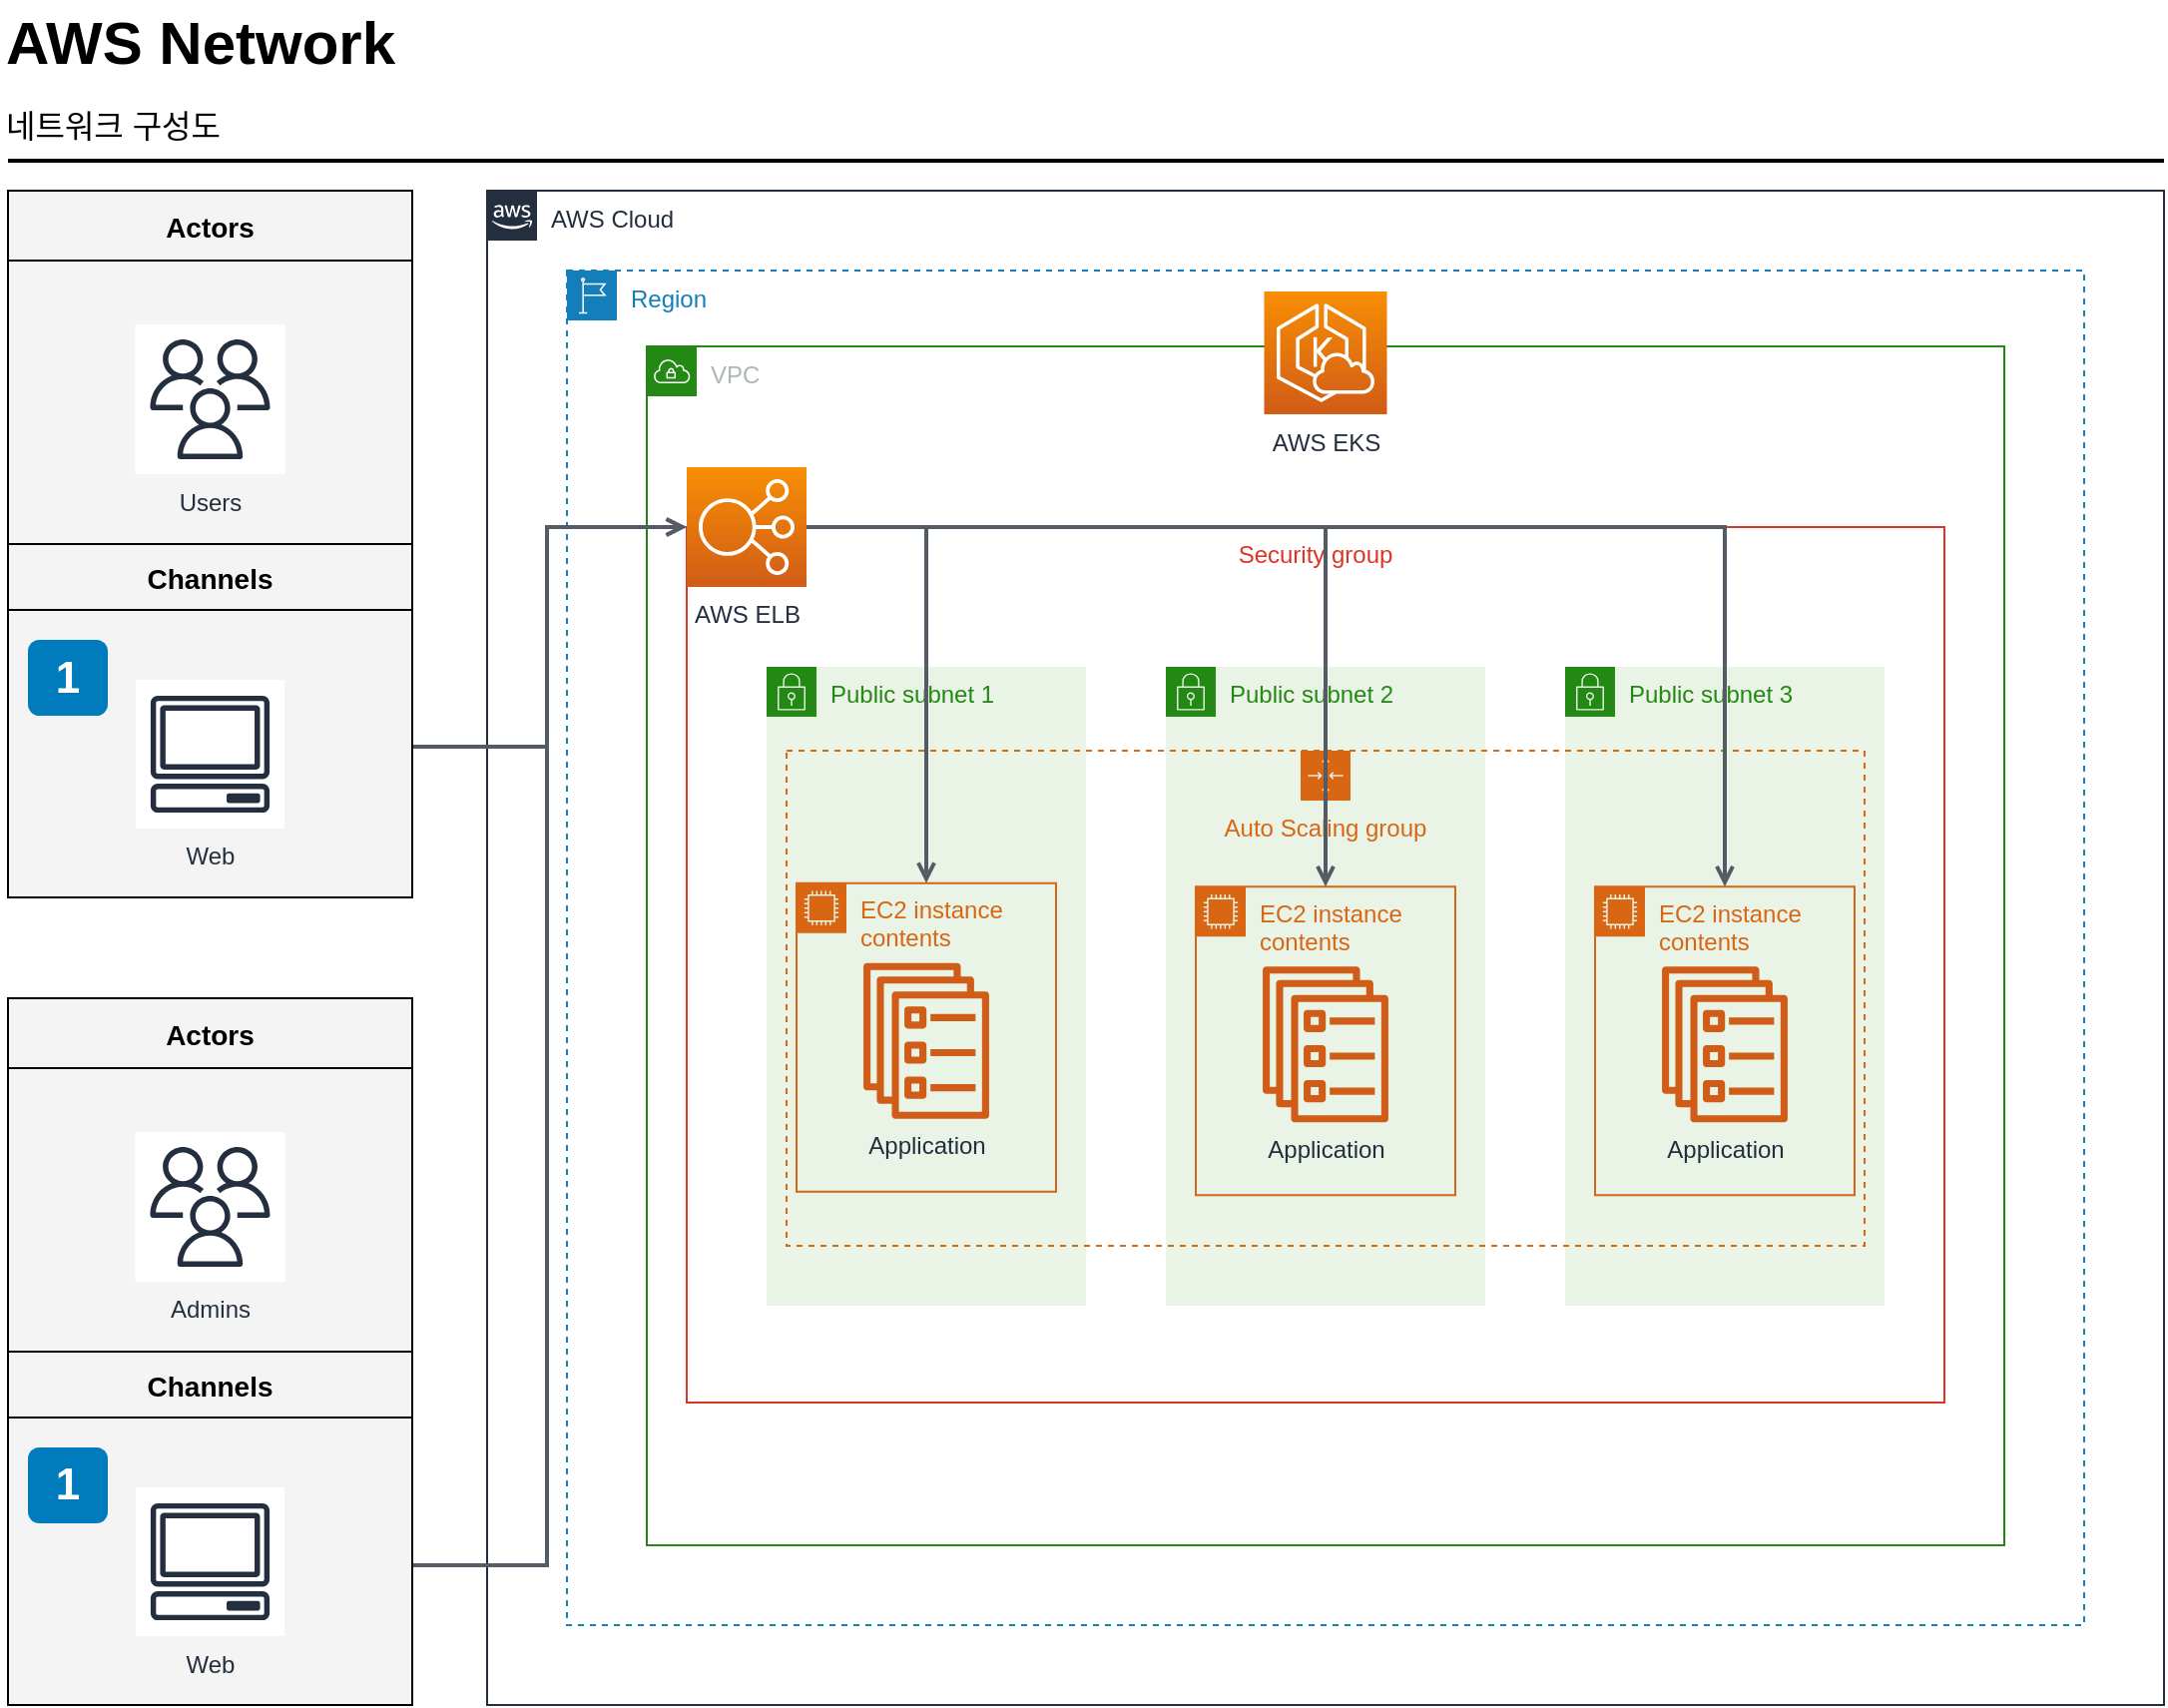 <mxfile version="14.9.5" type="github">
  <diagram id="Ht1M8jgEwFfnCIfOTk4-" name="Page-1">
    <mxGraphModel dx="2062" dy="1122" grid="1" gridSize="10" guides="1" tooltips="1" connect="1" arrows="1" fold="1" page="1" pageScale="1" pageWidth="827" pageHeight="1169" math="0" shadow="0">
      <root>
        <mxCell id="0" />
        <mxCell id="1" parent="0" />
        <mxCell id="auNEOPfSbd7u1t5sUQLA-38" value="AWS Cloud" style="points=[[0,0],[0.25,0],[0.5,0],[0.75,0],[1,0],[1,0.25],[1,0.5],[1,0.75],[1,1],[0.75,1],[0.5,1],[0.25,1],[0,1],[0,0.75],[0,0.5],[0,0.25]];outlineConnect=0;gradientColor=none;html=1;whiteSpace=wrap;fontSize=12;fontStyle=0;shape=mxgraph.aws4.group;grIcon=mxgraph.aws4.group_aws_cloud_alt;strokeColor=#232F3E;fillColor=none;verticalAlign=top;align=left;spacingLeft=30;fontColor=#232F3E;dashed=0;" parent="1" vertex="1">
          <mxGeometry x="280" y="121.5" width="840" height="758.5" as="geometry" />
        </mxCell>
        <mxCell id="auNEOPfSbd7u1t5sUQLA-39" value="Region" style="points=[[0,0],[0.25,0],[0.5,0],[0.75,0],[1,0],[1,0.25],[1,0.5],[1,0.75],[1,1],[0.75,1],[0.5,1],[0.25,1],[0,1],[0,0.75],[0,0.5],[0,0.25]];outlineConnect=0;gradientColor=none;html=1;whiteSpace=wrap;fontSize=12;fontStyle=0;shape=mxgraph.aws4.group;grIcon=mxgraph.aws4.group_region;strokeColor=#147EBA;fillColor=none;verticalAlign=top;align=left;spacingLeft=30;fontColor=#147EBA;dashed=1;" parent="1" vertex="1">
          <mxGeometry x="320" y="161.5" width="760" height="678.5" as="geometry" />
        </mxCell>
        <mxCell id="auNEOPfSbd7u1t5sUQLA-41" value="VPC" style="points=[[0,0],[0.25,0],[0.5,0],[0.75,0],[1,0],[1,0.25],[1,0.5],[1,0.75],[1,1],[0.75,1],[0.5,1],[0.25,1],[0,1],[0,0.75],[0,0.5],[0,0.25]];outlineConnect=0;gradientColor=none;html=1;whiteSpace=wrap;fontSize=12;fontStyle=0;shape=mxgraph.aws4.group;grIcon=mxgraph.aws4.group_vpc;strokeColor=#248814;fillColor=none;verticalAlign=top;align=left;spacingLeft=30;fontColor=#AAB7B8;dashed=0;" parent="1" vertex="1">
          <mxGeometry x="360" y="199.5" width="680" height="600.5" as="geometry" />
        </mxCell>
        <mxCell id="auNEOPfSbd7u1t5sUQLA-57" value="Security group" style="fillColor=none;strokeColor=#DD3522;verticalAlign=top;fontStyle=0;fontColor=#DD3522;" parent="1" vertex="1">
          <mxGeometry x="380" y="290" width="630" height="438.5" as="geometry" />
        </mxCell>
        <mxCell id="auNEOPfSbd7u1t5sUQLA-47" value="Public subnet 1" style="points=[[0,0],[0.25,0],[0.5,0],[0.75,0],[1,0],[1,0.25],[1,0.5],[1,0.75],[1,1],[0.75,1],[0.5,1],[0.25,1],[0,1],[0,0.75],[0,0.5],[0,0.25]];outlineConnect=0;gradientColor=none;html=1;whiteSpace=wrap;fontSize=12;fontStyle=0;shape=mxgraph.aws4.group;grIcon=mxgraph.aws4.group_security_group;grStroke=0;strokeColor=#248814;fillColor=#E9F3E6;verticalAlign=top;align=left;spacingLeft=30;fontColor=#248814;dashed=0;" parent="1" vertex="1">
          <mxGeometry x="420" y="360" width="160" height="320" as="geometry" />
        </mxCell>
        <mxCell id="auNEOPfSbd7u1t5sUQLA-49" value="Public subnet 2" style="points=[[0,0],[0.25,0],[0.5,0],[0.75,0],[1,0],[1,0.25],[1,0.5],[1,0.75],[1,1],[0.75,1],[0.5,1],[0.25,1],[0,1],[0,0.75],[0,0.5],[0,0.25]];outlineConnect=0;gradientColor=none;html=1;whiteSpace=wrap;fontSize=12;fontStyle=0;shape=mxgraph.aws4.group;grIcon=mxgraph.aws4.group_security_group;grStroke=0;strokeColor=#248814;fillColor=#E9F3E6;verticalAlign=top;align=left;spacingLeft=30;fontColor=#248814;dashed=0;" parent="1" vertex="1">
          <mxGeometry x="620" y="360" width="160" height="320" as="geometry" />
        </mxCell>
        <mxCell id="auNEOPfSbd7u1t5sUQLA-50" value="Public subnet 3" style="points=[[0,0],[0.25,0],[0.5,0],[0.75,0],[1,0],[1,0.25],[1,0.5],[1,0.75],[1,1],[0.75,1],[0.5,1],[0.25,1],[0,1],[0,0.75],[0,0.5],[0,0.25]];outlineConnect=0;gradientColor=none;html=1;whiteSpace=wrap;fontSize=12;fontStyle=0;shape=mxgraph.aws4.group;grIcon=mxgraph.aws4.group_security_group;grStroke=0;strokeColor=#248814;fillColor=#E9F3E6;verticalAlign=top;align=left;spacingLeft=30;fontColor=#248814;dashed=0;" parent="1" vertex="1">
          <mxGeometry x="820" y="360" width="160" height="320" as="geometry" />
        </mxCell>
        <mxCell id="jZVaUwOg5UY3L9NAnvdq-110" style="edgeStyle=elbowEdgeStyle;rounded=0;orthogonalLoop=1;jettySize=auto;html=1;endArrow=open;endFill=0;strokeColor=#545B64;strokeWidth=2;fontSize=14;entryX=0;entryY=0.5;entryDx=0;entryDy=0;entryPerimeter=0;" parent="1" target="auNEOPfSbd7u1t5sUQLA-59" edge="1">
          <mxGeometry relative="1" as="geometry">
            <mxPoint x="243" y="400" as="sourcePoint" />
            <mxPoint x="320" y="400.5" as="targetPoint" />
            <Array as="points">
              <mxPoint x="310" y="360" />
            </Array>
          </mxGeometry>
        </mxCell>
        <mxCell id="-QjtrjUzRDEMRZ5MF8oH-47" value="AWS Network" style="text;html=1;resizable=0;points=[];autosize=1;align=left;verticalAlign=top;spacingTop=-4;fontSize=30;fontStyle=1;labelBackgroundColor=none;" parent="1" vertex="1">
          <mxGeometry x="36.5" y="26.5" width="210" height="40" as="geometry" />
        </mxCell>
        <mxCell id="-QjtrjUzRDEMRZ5MF8oH-48" value="네트워크 구성도" style="text;html=1;resizable=0;points=[];autosize=1;align=left;verticalAlign=top;spacingTop=-4;fontSize=16;labelBackgroundColor=none;" parent="1" vertex="1">
          <mxGeometry x="36.5" y="76.5" width="130" height="20" as="geometry" />
        </mxCell>
        <mxCell id="SCVMTBWpLvtzJIhz15lM-1" value="" style="line;strokeWidth=2;html=1;fontSize=14;labelBackgroundColor=none;" parent="1" vertex="1">
          <mxGeometry x="40" y="101.5" width="1080" height="10" as="geometry" />
        </mxCell>
        <mxCell id="jZVaUwOg5UY3L9NAnvdq-59" value="Actors" style="swimlane;fontSize=14;align=center;swimlaneFillColor=#f4f4f4;fillColor=#f4f4f4;collapsible=0;startSize=35;" parent="1" vertex="1">
          <mxGeometry x="40" y="121.5" width="202.5" height="177" as="geometry" />
        </mxCell>
        <mxCell id="auNEOPfSbd7u1t5sUQLA-8" value="Users" style="outlineConnect=0;fontColor=#232F3E;gradientColor=none;strokeColor=#232F3E;fillColor=#ffffff;dashed=0;verticalLabelPosition=bottom;verticalAlign=top;align=center;html=1;fontSize=12;fontStyle=0;aspect=fixed;shape=mxgraph.aws4.resourceIcon;resIcon=mxgraph.aws4.users;" parent="jZVaUwOg5UY3L9NAnvdq-59" vertex="1">
          <mxGeometry x="63.75" y="67" width="75" height="75" as="geometry" />
        </mxCell>
        <mxCell id="jZVaUwOg5UY3L9NAnvdq-62" value="Channels" style="swimlane;fontSize=14;align=center;swimlaneFillColor=#f4f4f4;fillColor=#f4f4f4;collapsible=0;startSize=33;" parent="1" vertex="1">
          <mxGeometry x="40" y="298.5" width="202.5" height="177" as="geometry" />
        </mxCell>
        <mxCell id="jZVaUwOg5UY3L9NAnvdq-101" value="1" style="rounded=1;whiteSpace=wrap;html=1;fillColor=#007CBD;strokeColor=none;fontColor=#FFFFFF;fontStyle=1;fontSize=22;labelBackgroundColor=none;" parent="jZVaUwOg5UY3L9NAnvdq-62" vertex="1">
          <mxGeometry x="10" y="48" width="40" height="38" as="geometry" />
        </mxCell>
        <mxCell id="auNEOPfSbd7u1t5sUQLA-9" value="Web" style="outlineConnect=0;fontColor=#232F3E;gradientColor=none;strokeColor=#232F3E;fillColor=#ffffff;dashed=0;verticalLabelPosition=bottom;verticalAlign=top;align=center;html=1;fontSize=12;fontStyle=0;aspect=fixed;shape=mxgraph.aws4.resourceIcon;resIcon=mxgraph.aws4.client;" parent="jZVaUwOg5UY3L9NAnvdq-62" vertex="1">
          <mxGeometry x="64" y="68" width="74.5" height="74.5" as="geometry" />
        </mxCell>
        <mxCell id="auNEOPfSbd7u1t5sUQLA-23" value="Actors" style="swimlane;fontSize=14;align=center;swimlaneFillColor=#f4f4f4;fillColor=#f4f4f4;collapsible=0;startSize=35;" parent="1" vertex="1">
          <mxGeometry x="40" y="526" width="202.5" height="177" as="geometry" />
        </mxCell>
        <mxCell id="auNEOPfSbd7u1t5sUQLA-24" value="Admins" style="outlineConnect=0;fontColor=#232F3E;gradientColor=none;strokeColor=#232F3E;fillColor=#ffffff;dashed=0;verticalLabelPosition=bottom;verticalAlign=top;align=center;html=1;fontSize=12;fontStyle=0;aspect=fixed;shape=mxgraph.aws4.resourceIcon;resIcon=mxgraph.aws4.users;" parent="auNEOPfSbd7u1t5sUQLA-23" vertex="1">
          <mxGeometry x="63.75" y="67" width="75" height="75" as="geometry" />
        </mxCell>
        <mxCell id="auNEOPfSbd7u1t5sUQLA-25" value="Channels" style="swimlane;fontSize=14;align=center;swimlaneFillColor=#f4f4f4;fillColor=#f4f4f4;collapsible=0;startSize=33;" parent="1" vertex="1">
          <mxGeometry x="40" y="703" width="202.5" height="177" as="geometry" />
        </mxCell>
        <mxCell id="auNEOPfSbd7u1t5sUQLA-26" value="1" style="rounded=1;whiteSpace=wrap;html=1;fillColor=#007CBD;strokeColor=none;fontColor=#FFFFFF;fontStyle=1;fontSize=22;labelBackgroundColor=none;" parent="auNEOPfSbd7u1t5sUQLA-25" vertex="1">
          <mxGeometry x="10" y="48" width="40" height="38" as="geometry" />
        </mxCell>
        <mxCell id="auNEOPfSbd7u1t5sUQLA-27" value="Web" style="outlineConnect=0;fontColor=#232F3E;gradientColor=none;strokeColor=#232F3E;fillColor=#ffffff;dashed=0;verticalLabelPosition=bottom;verticalAlign=top;align=center;html=1;fontSize=12;fontStyle=0;aspect=fixed;shape=mxgraph.aws4.resourceIcon;resIcon=mxgraph.aws4.client;" parent="auNEOPfSbd7u1t5sUQLA-25" vertex="1">
          <mxGeometry x="64" y="68" width="74.5" height="74.5" as="geometry" />
        </mxCell>
        <mxCell id="auNEOPfSbd7u1t5sUQLA-40" value="Auto Scaling group" style="points=[[0,0],[0.25,0],[0.5,0],[0.75,0],[1,0],[1,0.25],[1,0.5],[1,0.75],[1,1],[0.75,1],[0.5,1],[0.25,1],[0,1],[0,0.75],[0,0.5],[0,0.25]];outlineConnect=0;gradientColor=none;html=1;whiteSpace=wrap;fontSize=12;fontStyle=0;shape=mxgraph.aws4.groupCenter;grIcon=mxgraph.aws4.group_auto_scaling_group;grStroke=1;strokeColor=#D86613;fillColor=none;verticalAlign=top;align=center;fontColor=#D86613;dashed=1;spacingTop=25;" parent="1" vertex="1">
          <mxGeometry x="430" y="402" width="540" height="248" as="geometry" />
        </mxCell>
        <mxCell id="auNEOPfSbd7u1t5sUQLA-45" value="EC2 instance contents" style="points=[[0,0],[0.25,0],[0.5,0],[0.75,0],[1,0],[1,0.25],[1,0.5],[1,0.75],[1,1],[0.75,1],[0.5,1],[0.25,1],[0,1],[0,0.75],[0,0.5],[0,0.25]];outlineConnect=0;gradientColor=none;html=1;whiteSpace=wrap;fontSize=12;fontStyle=0;shape=mxgraph.aws4.group;grIcon=mxgraph.aws4.group_ec2_instance_contents;strokeColor=#D86613;fillColor=none;verticalAlign=top;align=left;spacingLeft=30;fontColor=#D86613;dashed=0;" parent="1" vertex="1">
          <mxGeometry x="435" y="468.38" width="130" height="154.5" as="geometry" />
        </mxCell>
        <mxCell id="auNEOPfSbd7u1t5sUQLA-44" value="AWS EKS" style="points=[[0,0,0],[0.25,0,0],[0.5,0,0],[0.75,0,0],[1,0,0],[0,1,0],[0.25,1,0],[0.5,1,0],[0.75,1,0],[1,1,0],[0,0.25,0],[0,0.5,0],[0,0.75,0],[1,0.25,0],[1,0.5,0],[1,0.75,0]];outlineConnect=0;fontColor=#232F3E;gradientColor=#F78E04;gradientDirection=north;fillColor=#D05C17;strokeColor=#ffffff;dashed=0;verticalLabelPosition=bottom;verticalAlign=top;align=center;html=1;fontSize=12;fontStyle=0;aspect=fixed;shape=mxgraph.aws4.resourceIcon;resIcon=mxgraph.aws4.eks_cloud;" parent="1" vertex="1">
          <mxGeometry x="669.25" y="172" width="61.5" height="61.5" as="geometry" />
        </mxCell>
        <mxCell id="auNEOPfSbd7u1t5sUQLA-51" value="Application" style="outlineConnect=0;fontColor=#232F3E;gradientColor=none;fillColor=#D05C17;strokeColor=none;dashed=0;verticalLabelPosition=bottom;verticalAlign=top;align=center;html=1;fontSize=12;fontStyle=0;aspect=fixed;pointerEvents=1;shape=mxgraph.aws4.ecs_service;" parent="1" vertex="1">
          <mxGeometry x="468" y="508.38" width="64" height="78" as="geometry" />
        </mxCell>
        <mxCell id="auNEOPfSbd7u1t5sUQLA-53" value="EC2 instance contents" style="points=[[0,0],[0.25,0],[0.5,0],[0.75,0],[1,0],[1,0.25],[1,0.5],[1,0.75],[1,1],[0.75,1],[0.5,1],[0.25,1],[0,1],[0,0.75],[0,0.5],[0,0.25]];outlineConnect=0;gradientColor=none;html=1;whiteSpace=wrap;fontSize=12;fontStyle=0;shape=mxgraph.aws4.group;grIcon=mxgraph.aws4.group_ec2_instance_contents;strokeColor=#D86613;fillColor=none;verticalAlign=top;align=left;spacingLeft=30;fontColor=#D86613;dashed=0;" parent="1" vertex="1">
          <mxGeometry x="635" y="470.13" width="130" height="154.5" as="geometry" />
        </mxCell>
        <mxCell id="auNEOPfSbd7u1t5sUQLA-54" value="Application" style="outlineConnect=0;fontColor=#232F3E;gradientColor=none;fillColor=#D05C17;strokeColor=none;dashed=0;verticalLabelPosition=bottom;verticalAlign=top;align=center;html=1;fontSize=12;fontStyle=0;aspect=fixed;pointerEvents=1;shape=mxgraph.aws4.ecs_service;" parent="1" vertex="1">
          <mxGeometry x="668" y="510.13" width="64" height="78" as="geometry" />
        </mxCell>
        <mxCell id="auNEOPfSbd7u1t5sUQLA-55" value="EC2 instance contents" style="points=[[0,0],[0.25,0],[0.5,0],[0.75,0],[1,0],[1,0.25],[1,0.5],[1,0.75],[1,1],[0.75,1],[0.5,1],[0.25,1],[0,1],[0,0.75],[0,0.5],[0,0.25]];outlineConnect=0;gradientColor=none;html=1;whiteSpace=wrap;fontSize=12;fontStyle=0;shape=mxgraph.aws4.group;grIcon=mxgraph.aws4.group_ec2_instance_contents;strokeColor=#D86613;fillColor=none;verticalAlign=top;align=left;spacingLeft=30;fontColor=#D86613;dashed=0;" parent="1" vertex="1">
          <mxGeometry x="835" y="470.13" width="130" height="154.5" as="geometry" />
        </mxCell>
        <mxCell id="auNEOPfSbd7u1t5sUQLA-56" value="Application" style="outlineConnect=0;fontColor=#232F3E;gradientColor=none;fillColor=#D05C17;strokeColor=none;dashed=0;verticalLabelPosition=bottom;verticalAlign=top;align=center;html=1;fontSize=12;fontStyle=0;aspect=fixed;pointerEvents=1;shape=mxgraph.aws4.ecs_service;" parent="1" vertex="1">
          <mxGeometry x="868" y="510.13" width="64" height="78" as="geometry" />
        </mxCell>
        <mxCell id="auNEOPfSbd7u1t5sUQLA-59" value="AWS ELB" style="points=[[0,0,0],[0.25,0,0],[0.5,0,0],[0.75,0,0],[1,0,0],[0,1,0],[0.25,1,0],[0.5,1,0],[0.75,1,0],[1,1,0],[0,0.25,0],[0,0.5,0],[0,0.75,0],[1,0.25,0],[1,0.5,0],[1,0.75,0]];outlineConnect=0;fontColor=#232F3E;gradientColor=#F78E04;gradientDirection=north;fillColor=#D05C17;strokeColor=#ffffff;dashed=0;verticalLabelPosition=bottom;verticalAlign=top;align=center;html=1;fontSize=12;fontStyle=0;aspect=fixed;shape=mxgraph.aws4.resourceIcon;resIcon=mxgraph.aws4.elastic_load_balancing;" parent="1" vertex="1">
          <mxGeometry x="380" y="260" width="60" height="60" as="geometry" />
        </mxCell>
        <mxCell id="auNEOPfSbd7u1t5sUQLA-60" style="edgeStyle=elbowEdgeStyle;rounded=0;orthogonalLoop=1;jettySize=auto;html=1;endArrow=open;endFill=0;strokeColor=#545B64;strokeWidth=2;fontSize=14;entryX=0;entryY=0.5;entryDx=0;entryDy=0;entryPerimeter=0;" parent="1" target="auNEOPfSbd7u1t5sUQLA-59" edge="1">
          <mxGeometry relative="1" as="geometry">
            <mxPoint x="243" y="810" as="sourcePoint" />
            <mxPoint x="390" y="327" as="targetPoint" />
            <Array as="points">
              <mxPoint x="310" y="570" />
            </Array>
          </mxGeometry>
        </mxCell>
        <mxCell id="auNEOPfSbd7u1t5sUQLA-61" style="edgeStyle=elbowEdgeStyle;rounded=0;orthogonalLoop=1;jettySize=auto;html=1;endArrow=open;endFill=0;strokeColor=#545B64;strokeWidth=2;fontSize=14;entryX=0.5;entryY=0;entryDx=0;entryDy=0;exitX=1;exitY=0.5;exitDx=0;exitDy=0;exitPerimeter=0;" parent="1" source="auNEOPfSbd7u1t5sUQLA-59" target="auNEOPfSbd7u1t5sUQLA-45" edge="1">
          <mxGeometry relative="1" as="geometry">
            <mxPoint x="240" y="820" as="sourcePoint" />
            <mxPoint x="390" y="300" as="targetPoint" />
            <Array as="points">
              <mxPoint x="500" y="390" />
            </Array>
          </mxGeometry>
        </mxCell>
        <mxCell id="auNEOPfSbd7u1t5sUQLA-62" style="edgeStyle=elbowEdgeStyle;rounded=0;orthogonalLoop=1;jettySize=auto;html=1;endArrow=open;endFill=0;strokeColor=#545B64;strokeWidth=2;fontSize=14;entryX=0.5;entryY=0;entryDx=0;entryDy=0;exitX=1;exitY=0.5;exitDx=0;exitDy=0;exitPerimeter=0;" parent="1" source="auNEOPfSbd7u1t5sUQLA-59" target="auNEOPfSbd7u1t5sUQLA-53" edge="1">
          <mxGeometry relative="1" as="geometry">
            <mxPoint x="450" y="300" as="sourcePoint" />
            <mxPoint x="510" y="478.38" as="targetPoint" />
            <Array as="points">
              <mxPoint x="700" y="380" />
            </Array>
          </mxGeometry>
        </mxCell>
        <mxCell id="auNEOPfSbd7u1t5sUQLA-63" style="edgeStyle=elbowEdgeStyle;rounded=0;orthogonalLoop=1;jettySize=auto;html=1;endArrow=open;endFill=0;strokeColor=#545B64;strokeWidth=2;fontSize=14;entryX=0.5;entryY=0;entryDx=0;entryDy=0;exitX=1;exitY=0.5;exitDx=0;exitDy=0;exitPerimeter=0;" parent="1" source="auNEOPfSbd7u1t5sUQLA-59" target="auNEOPfSbd7u1t5sUQLA-55" edge="1">
          <mxGeometry relative="1" as="geometry">
            <mxPoint x="450" y="300" as="sourcePoint" />
            <mxPoint x="710" y="480.13" as="targetPoint" />
            <Array as="points">
              <mxPoint x="900" y="380" />
            </Array>
          </mxGeometry>
        </mxCell>
      </root>
    </mxGraphModel>
  </diagram>
</mxfile>
